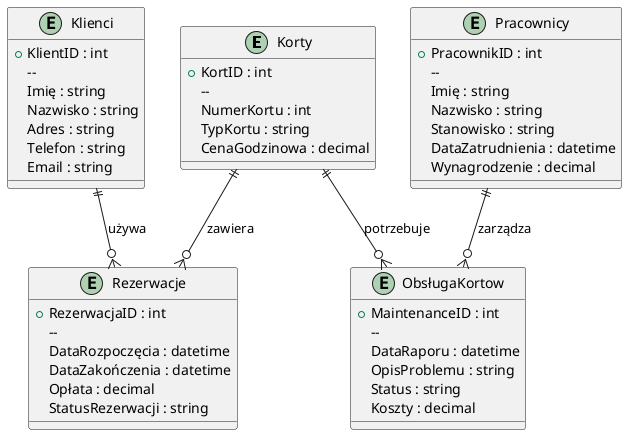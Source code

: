 @startuml  
entity "Korty" as korty {  
  + KortID : int  
  --  
  NumerKortu : int  
  TypKortu : string  
  CenaGodzinowa : decimal  
}  
  
entity "Klienci" as klienci {  
  + KlientID : int  
  --  
  Imię : string  
  Nazwisko : string  
  Adres : string  
  Telefon : string  
  Email : string  
}  
  
entity "Rezerwacje" as rezerwacje {  
  + RezerwacjaID : int  
  --  
  DataRozpoczęcia : datetime  
  DataZakończenia : datetime  
  Opłata : decimal  
  StatusRezerwacji : string  
}  
  
entity "Pracownicy" as pracownicy {  
  + PracownikID : int  
  --  
  Imię : string  
  Nazwisko : string  
  Stanowisko : string  
  DataZatrudnienia : datetime  
  Wynagrodzenie : decimal  
}  
  
entity "ObsługaKortow" as obsluga {  
  + MaintenanceID : int  
  --  
  DataRaporu : datetime  
  OpisProblemu : string  
  Status : string  
  Koszty : decimal  
}  
  
korty ||--o{ rezerwacje : zawiera
klienci ||--o{ rezerwacje : używa  
pracownicy ||--o{ obsluga : zarządza
korty ||--o{ obsluga : potrzebuje
@enduml  
